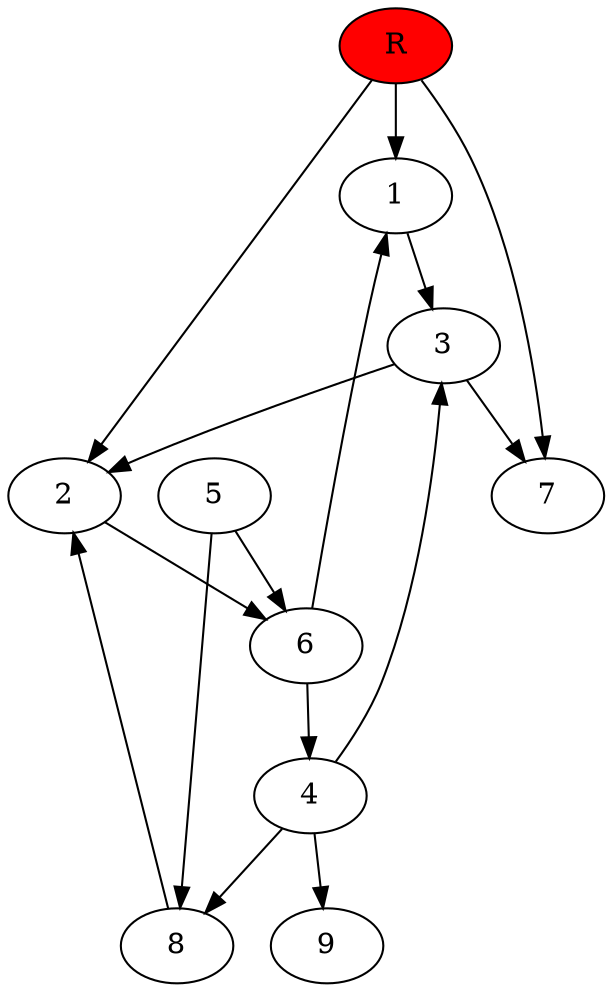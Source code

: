 digraph prb17940 {
	1
	2
	3
	4
	5
	6
	7
	8
	R [fillcolor="#ff0000" style=filled]
	1 -> 3
	2 -> 6
	3 -> 2
	3 -> 7
	4 -> 3
	4 -> 8
	4 -> 9
	5 -> 6
	5 -> 8
	6 -> 1
	6 -> 4
	8 -> 2
	R -> 1
	R -> 2
	R -> 7
}
